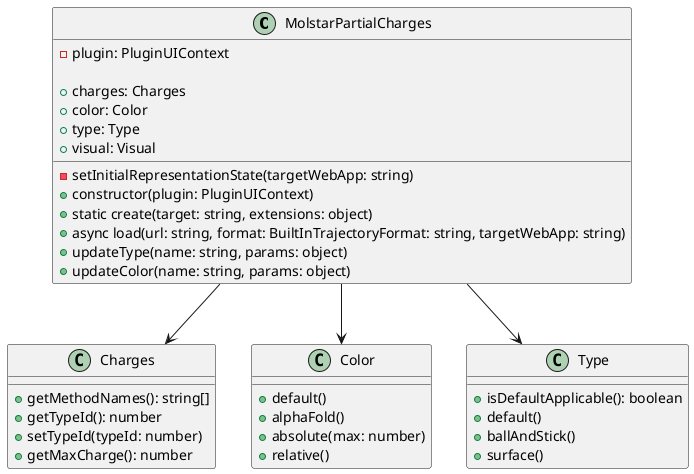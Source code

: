 @startuml viewer
class MolstarPartialCharges {
  - plugin: PluginUIContext
  - setInitialRepresentationState(targetWebApp: string)
  + constructor(plugin: PluginUIContext)

  + charges: Charges
  + color: Color
  + type: Type
  + visual: Visual

  + static create(target: string, extensions: object)
  + async load(url: string, format: BuiltInTrajectoryFormat: string, targetWebApp: string)
  + updateType(name: string, params: object)
  + updateColor(name: string, params: object)
}

class Charges {
  + getMethodNames(): string[]
  + getTypeId(): number
  + setTypeId(typeId: number)
  + getMaxCharge(): number
}

class Color {
  + default()
  + alphaFold()
  + absolute(max: number)
  + relative()
}

class Type {
  + isDefaultApplicable(): boolean
  + default()
  + ballAndStick()
  + surface()
}

MolstarPartialCharges --> Type
MolstarPartialCharges --> Color
MolstarPartialCharges --> Charges

@enduml